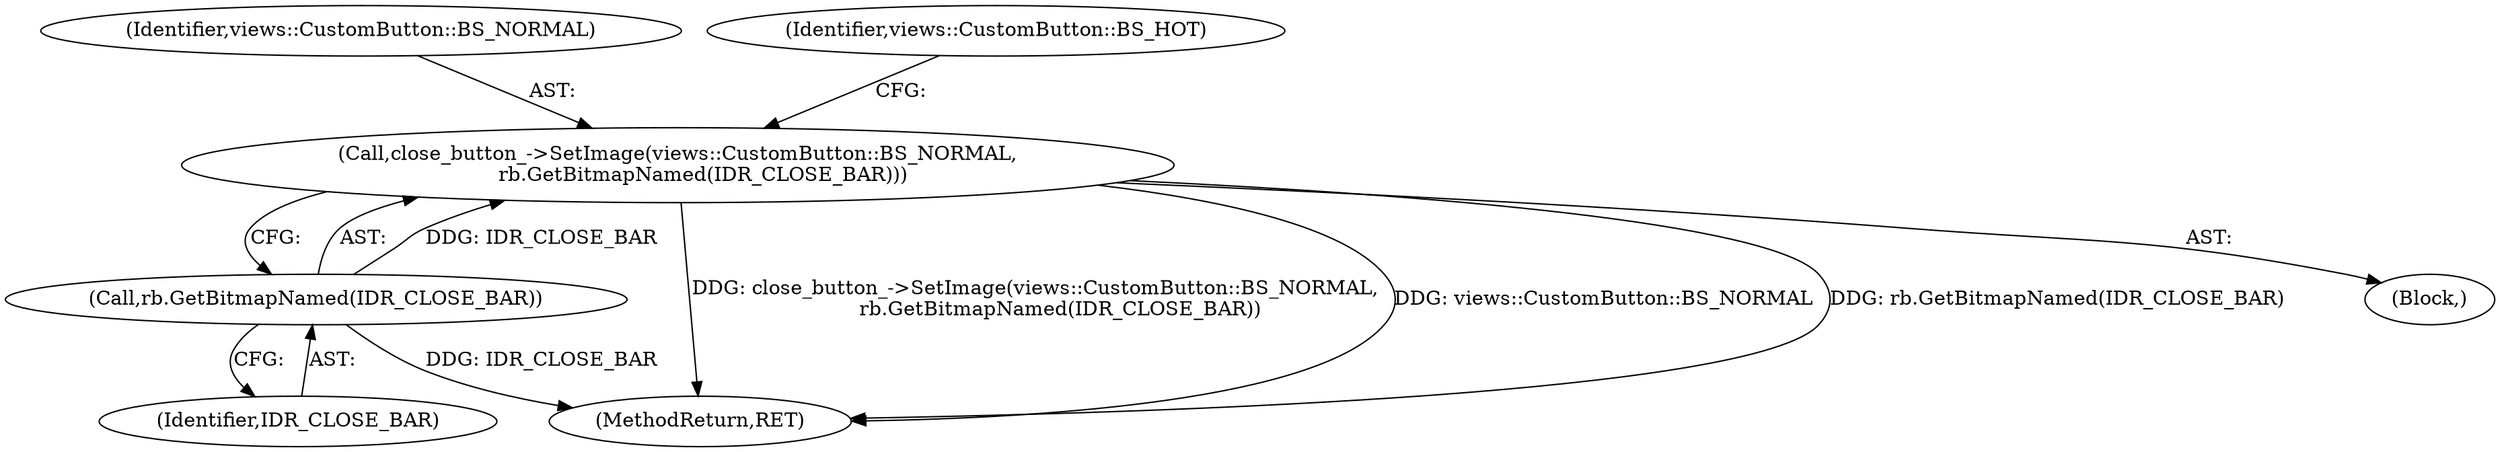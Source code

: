 digraph "0_Chrome_6b5f83842b5edb5d4bd6684b196b3630c6769731_4@API" {
"1000239" [label="(Call,close_button_->SetImage(views::CustomButton::BS_NORMAL,\n        rb.GetBitmapNamed(IDR_CLOSE_BAR)))"];
"1000241" [label="(Call,rb.GetBitmapNamed(IDR_CLOSE_BAR))"];
"1000240" [label="(Identifier,views::CustomButton::BS_NORMAL)"];
"1000242" [label="(Identifier,IDR_CLOSE_BAR)"];
"1000239" [label="(Call,close_button_->SetImage(views::CustomButton::BS_NORMAL,\n        rb.GetBitmapNamed(IDR_CLOSE_BAR)))"];
"1000253" [label="(MethodReturn,RET)"];
"1000244" [label="(Identifier,views::CustomButton::BS_HOT)"];
"1000106" [label="(Block,)"];
"1000241" [label="(Call,rb.GetBitmapNamed(IDR_CLOSE_BAR))"];
"1000239" -> "1000106"  [label="AST: "];
"1000239" -> "1000241"  [label="CFG: "];
"1000240" -> "1000239"  [label="AST: "];
"1000241" -> "1000239"  [label="AST: "];
"1000244" -> "1000239"  [label="CFG: "];
"1000239" -> "1000253"  [label="DDG: close_button_->SetImage(views::CustomButton::BS_NORMAL,\n        rb.GetBitmapNamed(IDR_CLOSE_BAR))"];
"1000239" -> "1000253"  [label="DDG: views::CustomButton::BS_NORMAL"];
"1000239" -> "1000253"  [label="DDG: rb.GetBitmapNamed(IDR_CLOSE_BAR)"];
"1000241" -> "1000239"  [label="DDG: IDR_CLOSE_BAR"];
"1000241" -> "1000242"  [label="CFG: "];
"1000242" -> "1000241"  [label="AST: "];
"1000241" -> "1000253"  [label="DDG: IDR_CLOSE_BAR"];
}
